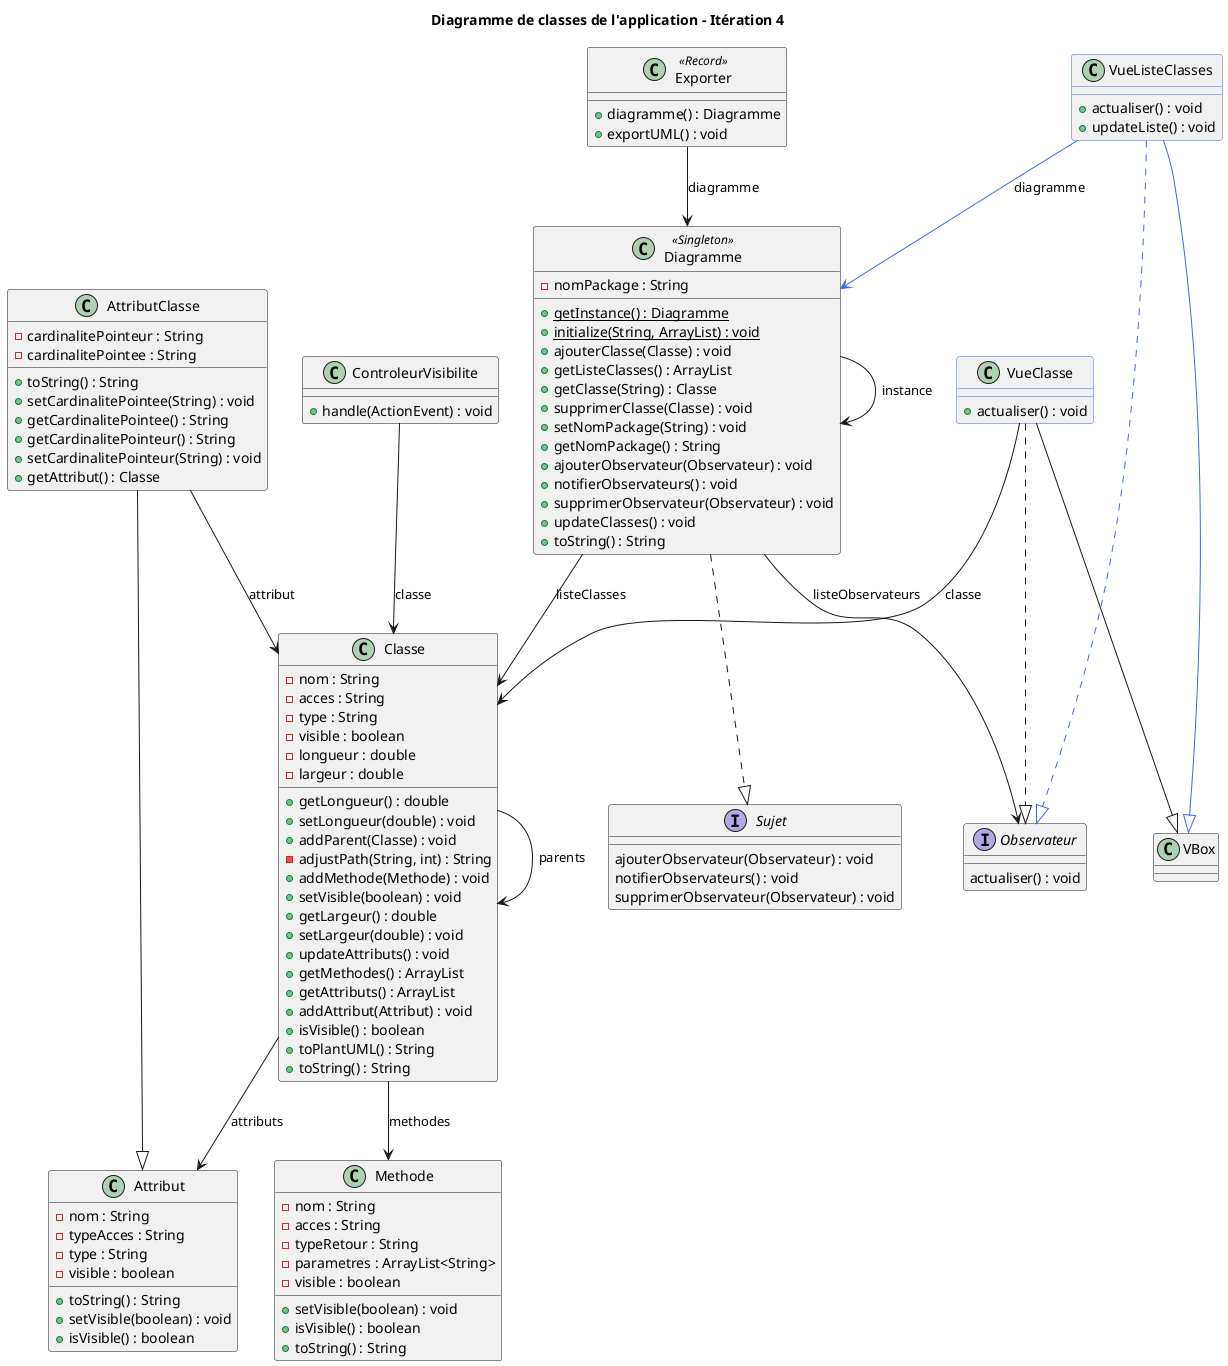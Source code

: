 @startuml
title Diagramme de classes de l'application - Itération 4

class Diagramme <<Singleton>> {
-nomPackage : String
+ {static} getInstance() : Diagramme
+ {static}initialize(String, ArrayList) : void
+ ajouterClasse(Classe) : void
+ getListeClasses() : ArrayList
+ getClasse(String) : Classe
+ supprimerClasse(Classe) : void
+ setNomPackage(String) : void
+ getNomPackage() : String
+ ajouterObservateur(Observateur) : void
+ notifierObservateurs() : void
+ supprimerObservateur(Observateur) : void
+ updateClasses() : void
+ toString() : String
}
Diagramme ..|> Sujet
Diagramme --> Classe : listeClasses
Diagramme --> Diagramme : instance
Diagramme --> Observateur : listeObservateurs

class Attribut {
-nom : String
-typeAcces : String
-type : String
-visible : boolean
+ toString() : String
+ setVisible(boolean) : void
+ isVisible() : boolean
}

class AttributClasse {
-cardinalitePointeur : String
-cardinalitePointee : String
+ toString() : String
+ setCardinalitePointee(String) : void
+ getCardinalitePointee() : String
+ getCardinalitePointeur() : String
+ setCardinalitePointeur(String) : void
+ getAttribut() : Classe
}
AttributClasse --|> Attribut
AttributClasse --> Classe : attribut

class Methode {
-nom : String
-acces : String
-typeRetour : String
-parametres : ArrayList<String>
-visible : boolean
+ setVisible(boolean) : void
+ isVisible() : boolean
+ toString() : String
}

class Exporter <<Record>> {
+ diagramme() : Diagramme
+ exportUML() : void
}
Exporter --> Diagramme : diagramme

class Classe {
-nom : String
-acces : String
-type : String
-visible : boolean
-longueur : double
-largeur : double
+ getLongueur() : double
+ setLongueur(double) : void
+ addParent(Classe) : void
- adjustPath(String, int) : String
+ addMethode(Methode) : void
+ setVisible(boolean) : void
+ getLargeur() : double
+ setLargeur(double) : void
+ updateAttributs() : void
+ getMethodes() : ArrayList
+ getAttributs() : ArrayList
+ addAttribut(Attribut) : void
+ isVisible() : boolean
+ toPlantUML() : String
+ toString() : String
}
Classe --> Classe : parents
Classe --> Attribut : attributs
Classe --> Methode : methodes

interface Sujet {
 ajouterObservateur(Observateur) : void
 notifierObservateurs() : void
 supprimerObservateur(Observateur) : void
}
interface Observateur {
 actualiser() : void
}
class VueClasse ##royalBlue {
+  actualiser() : void
}
VueClasse ..|> Observateur
VueClasse --|> VBox
VueClasse --> Classe : classe

class ControleurVisibilite {
+ handle(ActionEvent) : void
}
ControleurVisibilite --> Classe : classe


class VueListeClasses ##royalBlue {
+ actualiser() : void
+ updateListe() : void
}
VueListeClasses .[#royalBlue].|> Observateur
VueListeClasses -[#royalBlue]-|> VBox
VueListeClasses -[#royalBlue]-> Diagramme : diagramme

@enduml